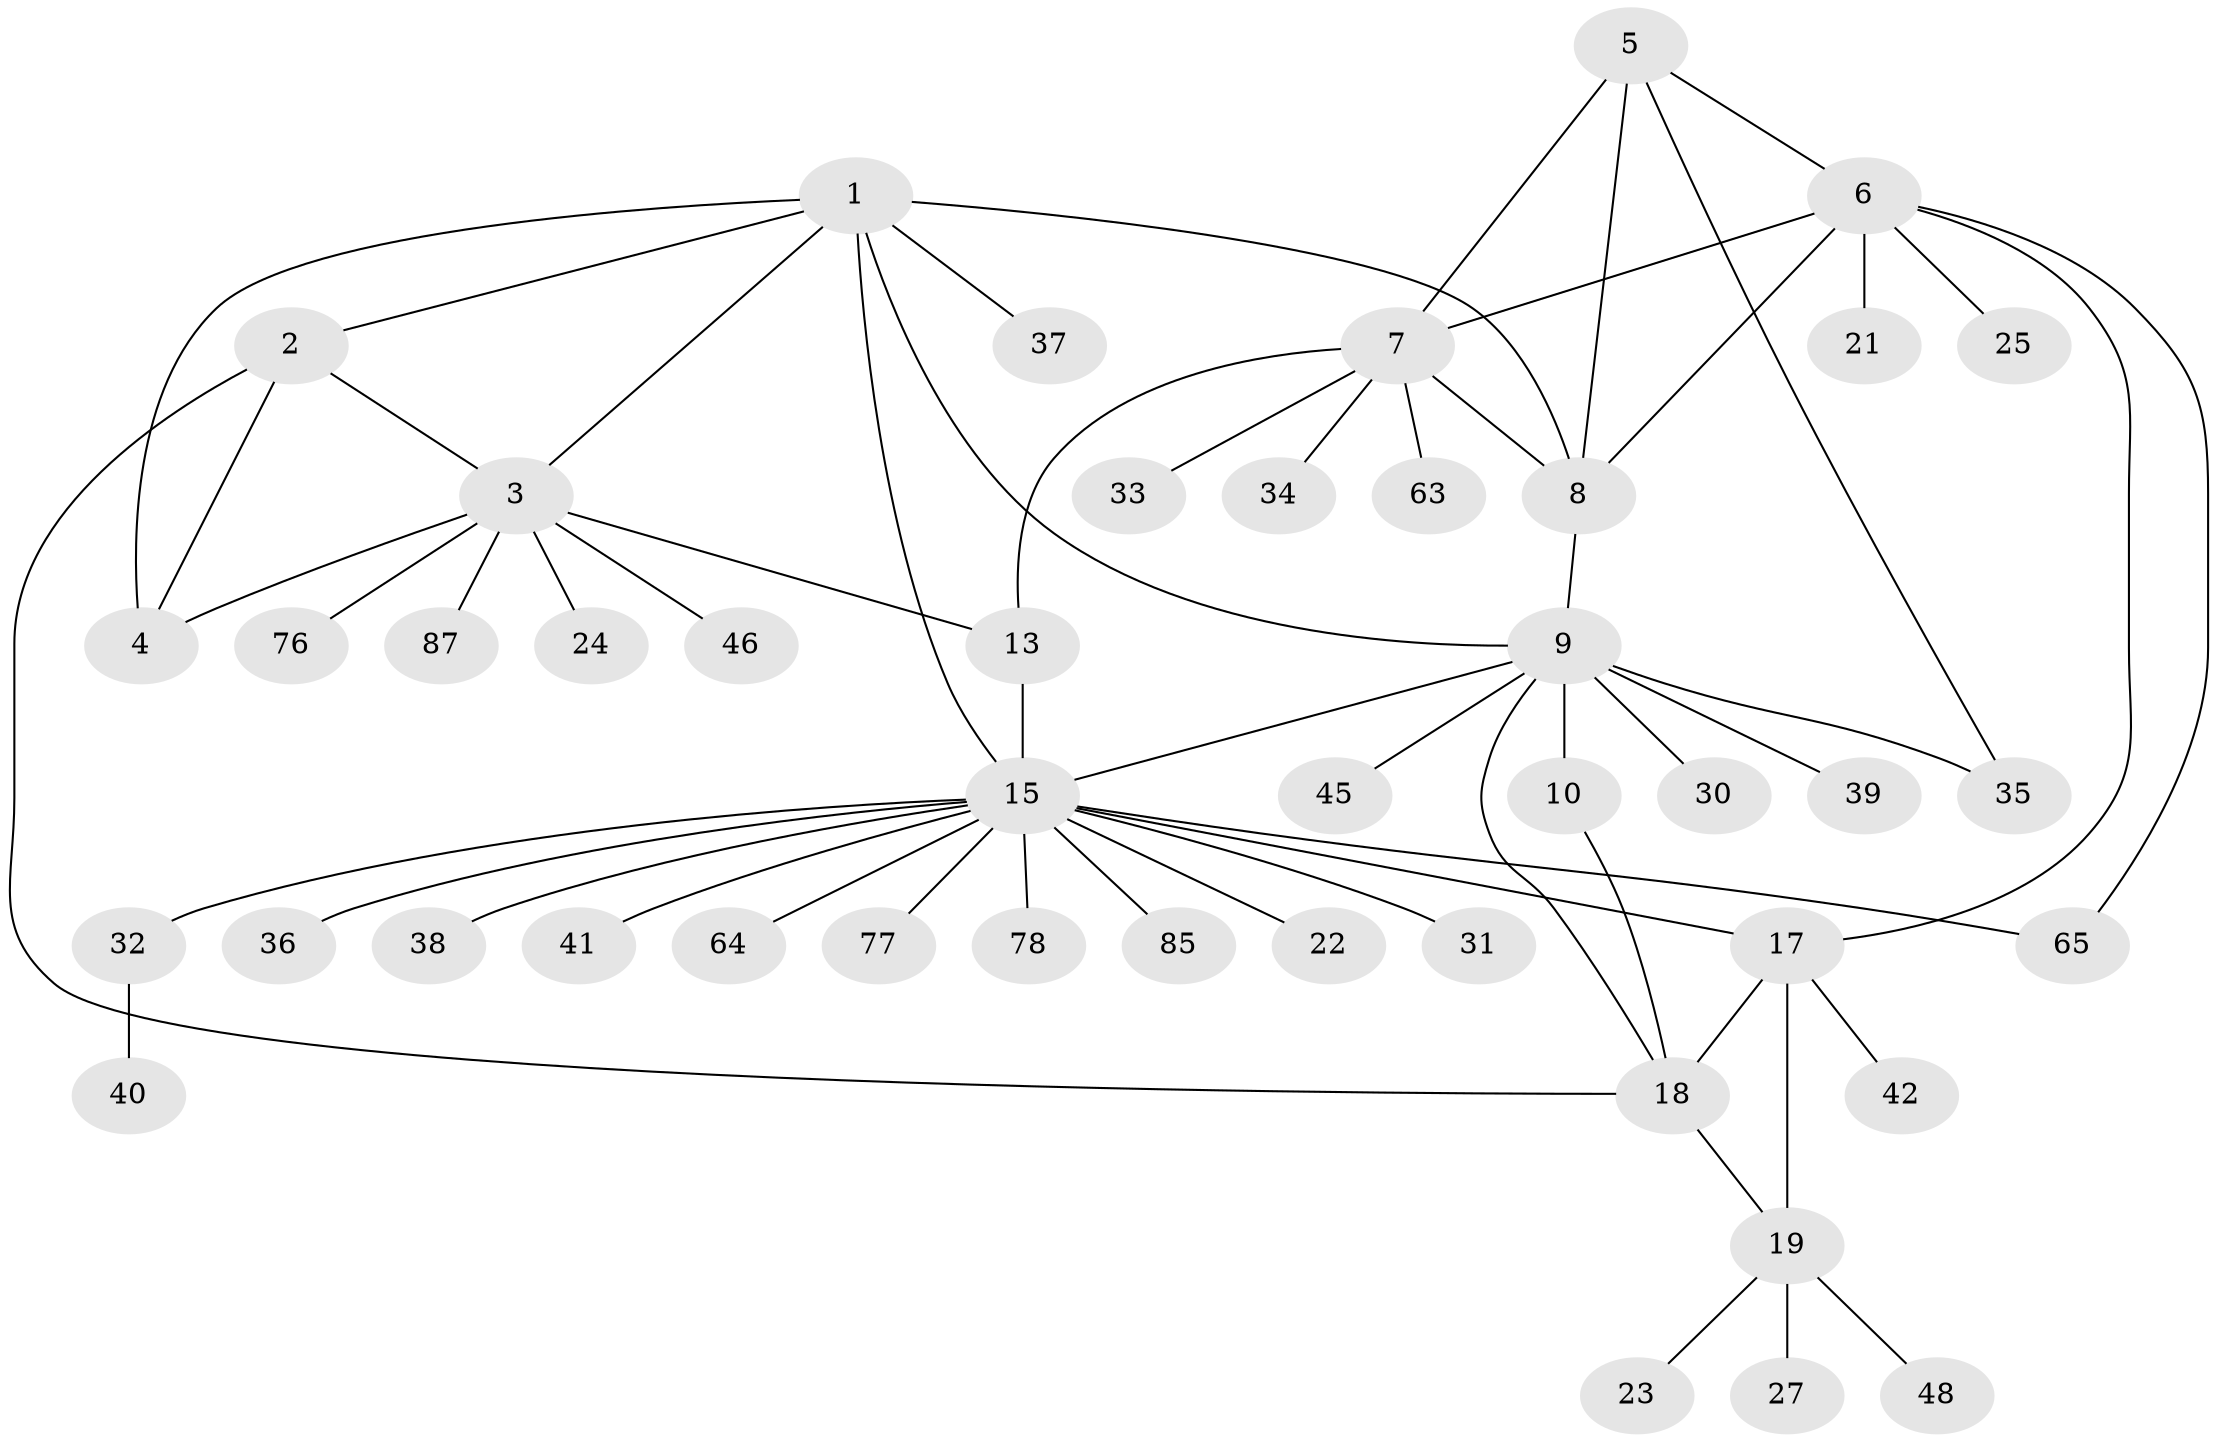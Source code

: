 // original degree distribution, {8: 0.04395604395604396, 4: 0.054945054945054944, 6: 0.04395604395604396, 7: 0.04395604395604396, 9: 0.01098901098901099, 12: 0.01098901098901099, 5: 0.01098901098901099, 16: 0.01098901098901099, 1: 0.6043956043956044, 2: 0.13186813186813187, 3: 0.03296703296703297}
// Generated by graph-tools (version 1.1) at 2025/19/03/04/25 18:19:34]
// undirected, 45 vertices, 61 edges
graph export_dot {
graph [start="1"]
  node [color=gray90,style=filled];
  1 [super="+44+81"];
  2;
  3;
  4 [super="+52+66+68"];
  5;
  6;
  7 [super="+54+57"];
  8 [super="+86+59"];
  9 [super="+11+62+83"];
  10;
  13 [super="+51+26+14"];
  15 [super="+16"];
  17 [super="+20"];
  18 [super="+58"];
  19;
  21;
  22 [super="+69"];
  23;
  24;
  25;
  27;
  30;
  31;
  32;
  33;
  34 [super="+53"];
  35 [super="+71"];
  36;
  37;
  38;
  39;
  40 [super="+47"];
  41;
  42;
  45;
  46;
  48;
  63;
  64 [super="+79"];
  65;
  76;
  77;
  78;
  85;
  87;
  1 -- 2;
  1 -- 3;
  1 -- 4;
  1 -- 8;
  1 -- 37;
  1 -- 15;
  1 -- 9;
  2 -- 3;
  2 -- 4;
  2 -- 18;
  3 -- 4;
  3 -- 13;
  3 -- 24;
  3 -- 46;
  3 -- 76;
  3 -- 87;
  5 -- 6;
  5 -- 7;
  5 -- 8;
  5 -- 35;
  6 -- 7;
  6 -- 8;
  6 -- 17;
  6 -- 21;
  6 -- 25;
  6 -- 65;
  7 -- 8;
  7 -- 33;
  7 -- 34;
  7 -- 63;
  7 -- 13;
  8 -- 9;
  9 -- 10 [weight=3];
  9 -- 35;
  9 -- 39;
  9 -- 45;
  9 -- 15 [weight=3];
  9 -- 30;
  9 -- 18;
  10 -- 18;
  13 -- 15 [weight=4];
  15 -- 22;
  15 -- 36;
  15 -- 77;
  15 -- 32;
  15 -- 64;
  15 -- 65;
  15 -- 38;
  15 -- 41;
  15 -- 78;
  15 -- 85;
  15 -- 31;
  15 -- 17;
  17 -- 18 [weight=2];
  17 -- 19 [weight=2];
  17 -- 42;
  18 -- 19;
  19 -- 23;
  19 -- 27;
  19 -- 48;
  32 -- 40;
}
